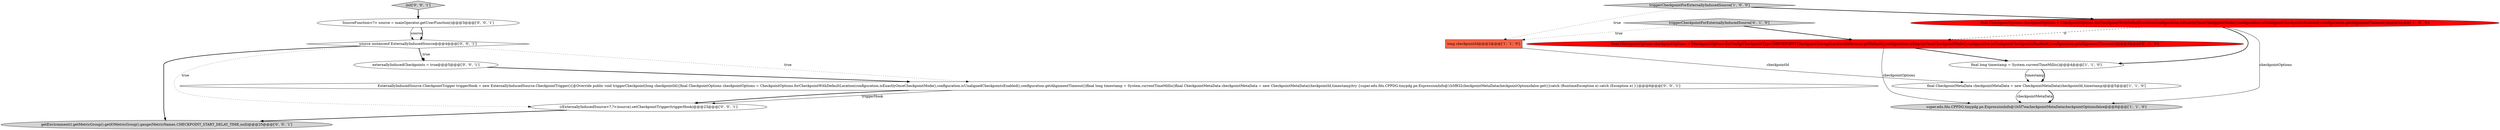digraph {
8 [style = filled, label = "externallyInducedCheckpoints = true@@@5@@@['0', '0', '1']", fillcolor = white, shape = ellipse image = "AAA0AAABBB3BBB"];
13 [style = filled, label = "getEnvironment().getMetricGroup().getIOMetricGroup().gauge(MetricNames.CHECKPOINT_START_DELAY_TIME,null)@@@25@@@['0', '0', '1']", fillcolor = lightgray, shape = ellipse image = "AAA0AAABBB3BBB"];
14 [style = filled, label = "source instanceof ExternallyInducedSource@@@4@@@['0', '0', '1']", fillcolor = white, shape = diamond image = "AAA0AAABBB3BBB"];
6 [style = filled, label = "triggerCheckpointForExternallyInducedSource['0', '1', '0']", fillcolor = lightgray, shape = diamond image = "AAA0AAABBB2BBB"];
0 [style = filled, label = "long checkpointId@@@2@@@['1', '1', '0']", fillcolor = tomato, shape = box image = "AAA0AAABBB1BBB"];
1 [style = filled, label = "final CheckpointOptions checkpointOptions = CheckpointOptions.forCheckpointWithDefaultLocation(configuration.isExactlyOnceCheckpointMode(),configuration.isUnalignedCheckpointsEnabled(),configuration.getAlignmentTimeout())@@@3@@@['1', '0', '0']", fillcolor = red, shape = ellipse image = "AAA1AAABBB1BBB"];
2 [style = filled, label = "final CheckpointMetaData checkpointMetaData = new CheckpointMetaData(checkpointId,timestamp)@@@5@@@['1', '1', '0']", fillcolor = white, shape = ellipse image = "AAA0AAABBB1BBB"];
12 [style = filled, label = "((ExternallyInducedSource<?,?>)source).setCheckpointTrigger(triggerHook)@@@23@@@['0', '0', '1']", fillcolor = white, shape = ellipse image = "AAA0AAABBB3BBB"];
4 [style = filled, label = "triggerCheckpointForExternallyInducedSource['1', '0', '0']", fillcolor = lightgray, shape = diamond image = "AAA0AAABBB1BBB"];
3 [style = filled, label = "super.edu.fdu.CPPDG.tinypdg.pe.ExpressionInfo@1b5f7eacheckpointMetaDatacheckpointOptionsfalse@@@6@@@['1', '1', '0']", fillcolor = lightgray, shape = ellipse image = "AAA0AAABBB1BBB"];
7 [style = filled, label = "final CheckpointOptions checkpointOptions = CheckpointOptions.forConfig(CheckpointType.CHECKPOINT,CheckpointStorageLocationReference.getDefault(),configuration.isExactlyOnceCheckpointMode(),configuration.isUnalignedCheckpointsEnabled(),configuration.getAlignmentTimeout())@@@3@@@['0', '1', '0']", fillcolor = red, shape = ellipse image = "AAA1AAABBB2BBB"];
9 [style = filled, label = "ExternallyInducedSource.CheckpointTrigger triggerHook = new ExternallyInducedSource.CheckpointTrigger(){@Override public void triggerCheckpoint(long checkpointId){final CheckpointOptions checkpointOptions = CheckpointOptions.forCheckpointWithDefaultLocation(configuration.isExactlyOnceCheckpointMode(),configuration.isUnalignedCheckpointsEnabled(),configuration.getAlignmentTimeout())final long timestamp = System.currentTimeMillis()final CheckpointMetaData checkpointMetaData = new CheckpointMetaData(checkpointId,timestamp)try {super.edu.fdu.CPPDG.tinypdg.pe.ExpressionInfo@1b5f832checkpointMetaDatacheckpointOptionsfalse.get()}catch (RuntimeException e) catch (Exception e) }}@@@6@@@['0', '0', '1']", fillcolor = white, shape = ellipse image = "AAA0AAABBB3BBB"];
11 [style = filled, label = "init['0', '0', '1']", fillcolor = lightgray, shape = diamond image = "AAA0AAABBB3BBB"];
10 [style = filled, label = "SourceFunction<?> source = mainOperator.getUserFunction()@@@3@@@['0', '0', '1']", fillcolor = white, shape = ellipse image = "AAA0AAABBB3BBB"];
5 [style = filled, label = "final long timestamp = System.currentTimeMillis()@@@4@@@['1', '1', '0']", fillcolor = white, shape = ellipse image = "AAA0AAABBB1BBB"];
1->5 [style = bold, label=""];
10->14 [style = solid, label="source"];
14->12 [style = dotted, label="true"];
2->3 [style = solid, label="checkpointMetaData"];
10->14 [style = bold, label=""];
2->3 [style = bold, label=""];
4->0 [style = dotted, label="true"];
5->2 [style = solid, label="timestamp"];
1->3 [style = solid, label="checkpointOptions"];
12->13 [style = bold, label=""];
5->2 [style = bold, label=""];
7->5 [style = bold, label=""];
11->10 [style = bold, label=""];
7->3 [style = solid, label="checkpointOptions"];
8->9 [style = bold, label=""];
14->8 [style = dotted, label="true"];
0->2 [style = solid, label="checkpointId"];
9->12 [style = solid, label="triggerHook"];
4->1 [style = bold, label=""];
14->8 [style = bold, label=""];
9->12 [style = bold, label=""];
6->0 [style = dotted, label="true"];
14->13 [style = bold, label=""];
14->9 [style = dotted, label="true"];
1->7 [style = dashed, label="0"];
6->7 [style = bold, label=""];
}
